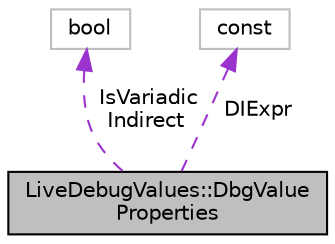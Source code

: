 digraph "LiveDebugValues::DbgValueProperties"
{
 // LATEX_PDF_SIZE
  bgcolor="transparent";
  edge [fontname="Helvetica",fontsize="10",labelfontname="Helvetica",labelfontsize="10"];
  node [fontname="Helvetica",fontsize="10",shape=record];
  Node1 [label="LiveDebugValues::DbgValue\lProperties",height=0.2,width=0.4,color="black", fillcolor="grey75", style="filled", fontcolor="black",tooltip="Meta qualifiers for a value."];
  Node2 -> Node1 [dir="back",color="darkorchid3",fontsize="10",style="dashed",label=" IsVariadic\nIndirect" ,fontname="Helvetica"];
  Node2 [label="bool",height=0.2,width=0.4,color="grey75",tooltip=" "];
  Node3 -> Node1 [dir="back",color="darkorchid3",fontsize="10",style="dashed",label=" DIExpr" ,fontname="Helvetica"];
  Node3 [label="const",height=0.2,width=0.4,color="grey75",tooltip=" "];
}
